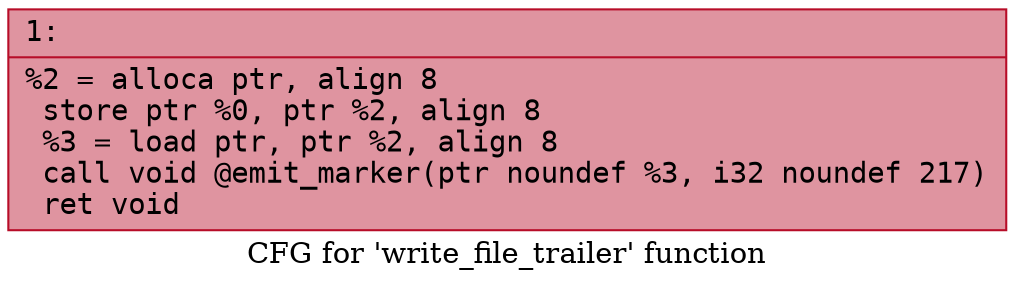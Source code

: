 digraph "CFG for 'write_file_trailer' function" {
	label="CFG for 'write_file_trailer' function";

	Node0x6000031df430 [shape=record,color="#b70d28ff", style=filled, fillcolor="#b70d2870" fontname="Courier",label="{1:\l|  %2 = alloca ptr, align 8\l  store ptr %0, ptr %2, align 8\l  %3 = load ptr, ptr %2, align 8\l  call void @emit_marker(ptr noundef %3, i32 noundef 217)\l  ret void\l}"];
}
